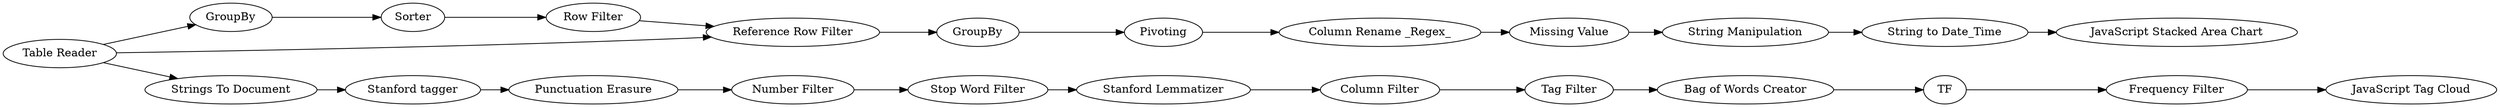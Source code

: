 digraph {
	104 -> 97
	21 -> 23
	41 -> 43
	81 -> 83
	108 -> 81
	107 -> 86
	104 -> 94
	78 -> 88
	97 -> 98
	23 -> 84
	100 -> 92
	99 -> 101
	88 -> 21
	95 -> 96
	96 -> 97
	102 -> 87
	86 -> 41
	98 -> 99
	92 -> 102
	43 -> 108
	104 -> 107
	94 -> 95
	101 -> 100
	83 -> 78
	97 [label="Reference Row Filter"]
	21 [label=TF]
	108 [label="Stop Word Filter"]
	78 [label="Tag Filter"]
	92 [label="String Manipulation"]
	84 [label="JavaScript Tag Cloud"]
	41 [label="Punctuation Erasure"]
	98 [label=GroupBy]
	86 [label="Stanford tagger"]
	87 [label="JavaScript Stacked Area Chart"]
	23 [label="Frequency Filter"]
	101 [label="Column Rename _Regex_"]
	100 [label="Missing Value"]
	83 [label="Column Filter"]
	81 [label="Stanford Lemmatizer"]
	94 [label=GroupBy]
	99 [label=Pivoting]
	107 [label="Strings To Document"]
	43 [label="Number Filter"]
	96 [label="Row Filter"]
	102 [label="String to Date_Time"]
	104 [label="Table Reader"]
	88 [label="Bag of Words Creator"]
	95 [label=Sorter]
	rankdir=LR
}
